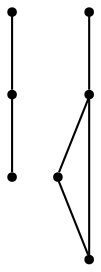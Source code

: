 graph {
  node [shape=point,comment="{\"directed\":false,\"doi\":\"10.1007/978-3-662-45803-7_38\",\"figure\":\"5 (1)\"}"]

  v0 [pos="939.7962778791325,1106.2971893156337"]
  v1 [pos="958.0594650059234,1215.8587549902006"]
  v2 [pos="921.5330907523415,1252.3779198342663"]
  v3 [pos="885.0025809285303,1142.8163541596994"]
  v4 [pos="830.2047484076986,1180.298598620657"]
  v5 [pos="775.4194498458703,1106.2971893156337"]
  v6 [pos="556.2531399624322,1142.8163541596994"]

  v0 -- v1 [id="-1",pos="939.7962778791325,1106.2971893156337 958.0594650059234,1215.8587549902006 958.0594650059234,1215.8587549902006 958.0594650059234,1215.8587549902006"]
  v6 -- v2 [id="-2",pos="556.2531399624322,1142.8163541596994 656.7067929849296,1316.2908475117488 656.7067929849296,1316.2908475117488 656.7067929849296,1316.2908475117488 748.026800564956,1316.2908475117488 748.026800564956,1316.2908475117488 748.026800564956,1316.2908475117488 921.5330907523415,1252.3779198342663 921.5330907523415,1252.3779198342663 921.5330907523415,1252.3779198342663"]
  v2 -- v3 [id="-3",pos="921.5330907523415,1252.3779198342663 885.0025809285303,1142.8163541596994 885.0025809285303,1142.8163541596994 885.0025809285303,1142.8163541596994"]
  v3 -- v4 [id="-4",pos="885.0025809285303,1142.8163541596994 830.2047484076986,1180.298598620657 830.2047484076986,1180.298598620657 830.2047484076986,1180.298598620657"]
  v4 -- v2 [id="-5",pos="830.2047484076986,1180.298598620657 921.5330907523415,1252.3779198342663 921.5330907523415,1252.3779198342663 921.5330907523415,1252.3779198342663"]
  v5 -- v0 [id="-6",pos="775.4194498458703,1106.2971893156337 939.7962778791325,1106.2971893156337 939.7962778791325,1106.2971893156337 939.7962778791325,1106.2971893156337"]
}